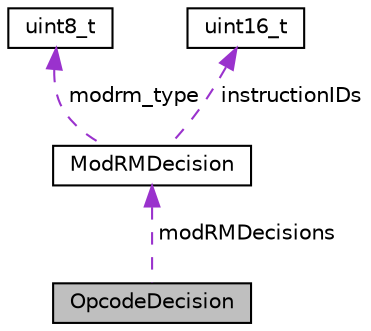 digraph "OpcodeDecision"
{
 // LATEX_PDF_SIZE
  bgcolor="transparent";
  edge [fontname="Helvetica",fontsize="10",labelfontname="Helvetica",labelfontsize="10"];
  node [fontname="Helvetica",fontsize="10",shape="box"];
  Node1 [label="OpcodeDecision",height=0.2,width=0.4,color="black", fillcolor="grey75", style="filled", fontcolor="black",tooltip="Specifies which set of ModR/M->instruction tables to look at given a particular opcode."];
  Node2 -> Node1 [dir="back",color="darkorchid3",fontsize="10",style="dashed",label=" modRMDecisions" ,fontname="Helvetica"];
  Node2 [label="ModRMDecision",height=0.2,width=0.4,color="black",URL="$structModRMDecision.html",tooltip="Specifies whether a ModR/M byte is needed and (if so) which instruction each possible value of the Mo..."];
  Node3 -> Node2 [dir="back",color="darkorchid3",fontsize="10",style="dashed",label=" modrm_type" ,fontname="Helvetica"];
  Node3 [label="uint8_t",height=0.2,width=0.4,color="black",tooltip=" "];
  Node4 -> Node2 [dir="back",color="darkorchid3",fontsize="10",style="dashed",label=" instructionIDs" ,fontname="Helvetica"];
  Node4 [label="uint16_t",height=0.2,width=0.4,color="black",tooltip=" "];
}
